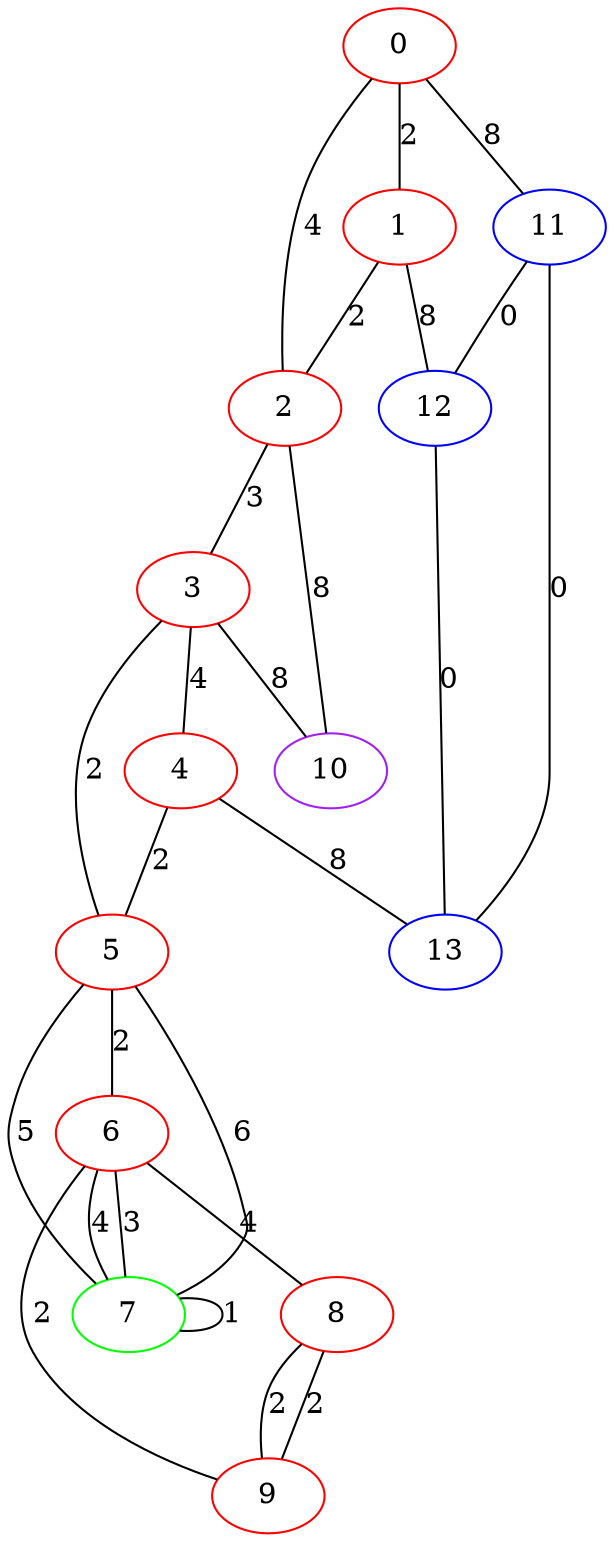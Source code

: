 graph "" {
0 [color=red, weight=1];
1 [color=red, weight=1];
2 [color=red, weight=1];
3 [color=red, weight=1];
4 [color=red, weight=1];
5 [color=red, weight=1];
6 [color=red, weight=1];
7 [color=green, weight=2];
8 [color=red, weight=1];
9 [color=red, weight=1];
10 [color=purple, weight=4];
11 [color=blue, weight=3];
12 [color=blue, weight=3];
13 [color=blue, weight=3];
0 -- 1  [key=0, label=2];
0 -- 2  [key=0, label=4];
0 -- 11  [key=0, label=8];
1 -- 2  [key=0, label=2];
1 -- 12  [key=0, label=8];
2 -- 10  [key=0, label=8];
2 -- 3  [key=0, label=3];
3 -- 10  [key=0, label=8];
3 -- 4  [key=0, label=4];
3 -- 5  [key=0, label=2];
4 -- 5  [key=0, label=2];
4 -- 13  [key=0, label=8];
5 -- 6  [key=0, label=2];
5 -- 7  [key=0, label=5];
5 -- 7  [key=1, label=6];
6 -- 8  [key=0, label=4];
6 -- 9  [key=0, label=2];
6 -- 7  [key=0, label=3];
6 -- 7  [key=1, label=4];
7 -- 7  [key=0, label=1];
8 -- 9  [key=0, label=2];
8 -- 9  [key=1, label=2];
11 -- 12  [key=0, label=0];
11 -- 13  [key=0, label=0];
12 -- 13  [key=0, label=0];
}
